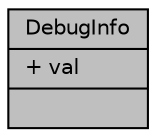 digraph "DebugInfo"
{
  edge [fontname="Helvetica",fontsize="10",labelfontname="Helvetica",labelfontsize="10"];
  node [fontname="Helvetica",fontsize="10",shape=record];
  Node1 [label="{DebugInfo\n|+ val\l|}",height=0.2,width=0.4,color="black", fillcolor="grey75", style="filled", fontcolor="black"];
}
